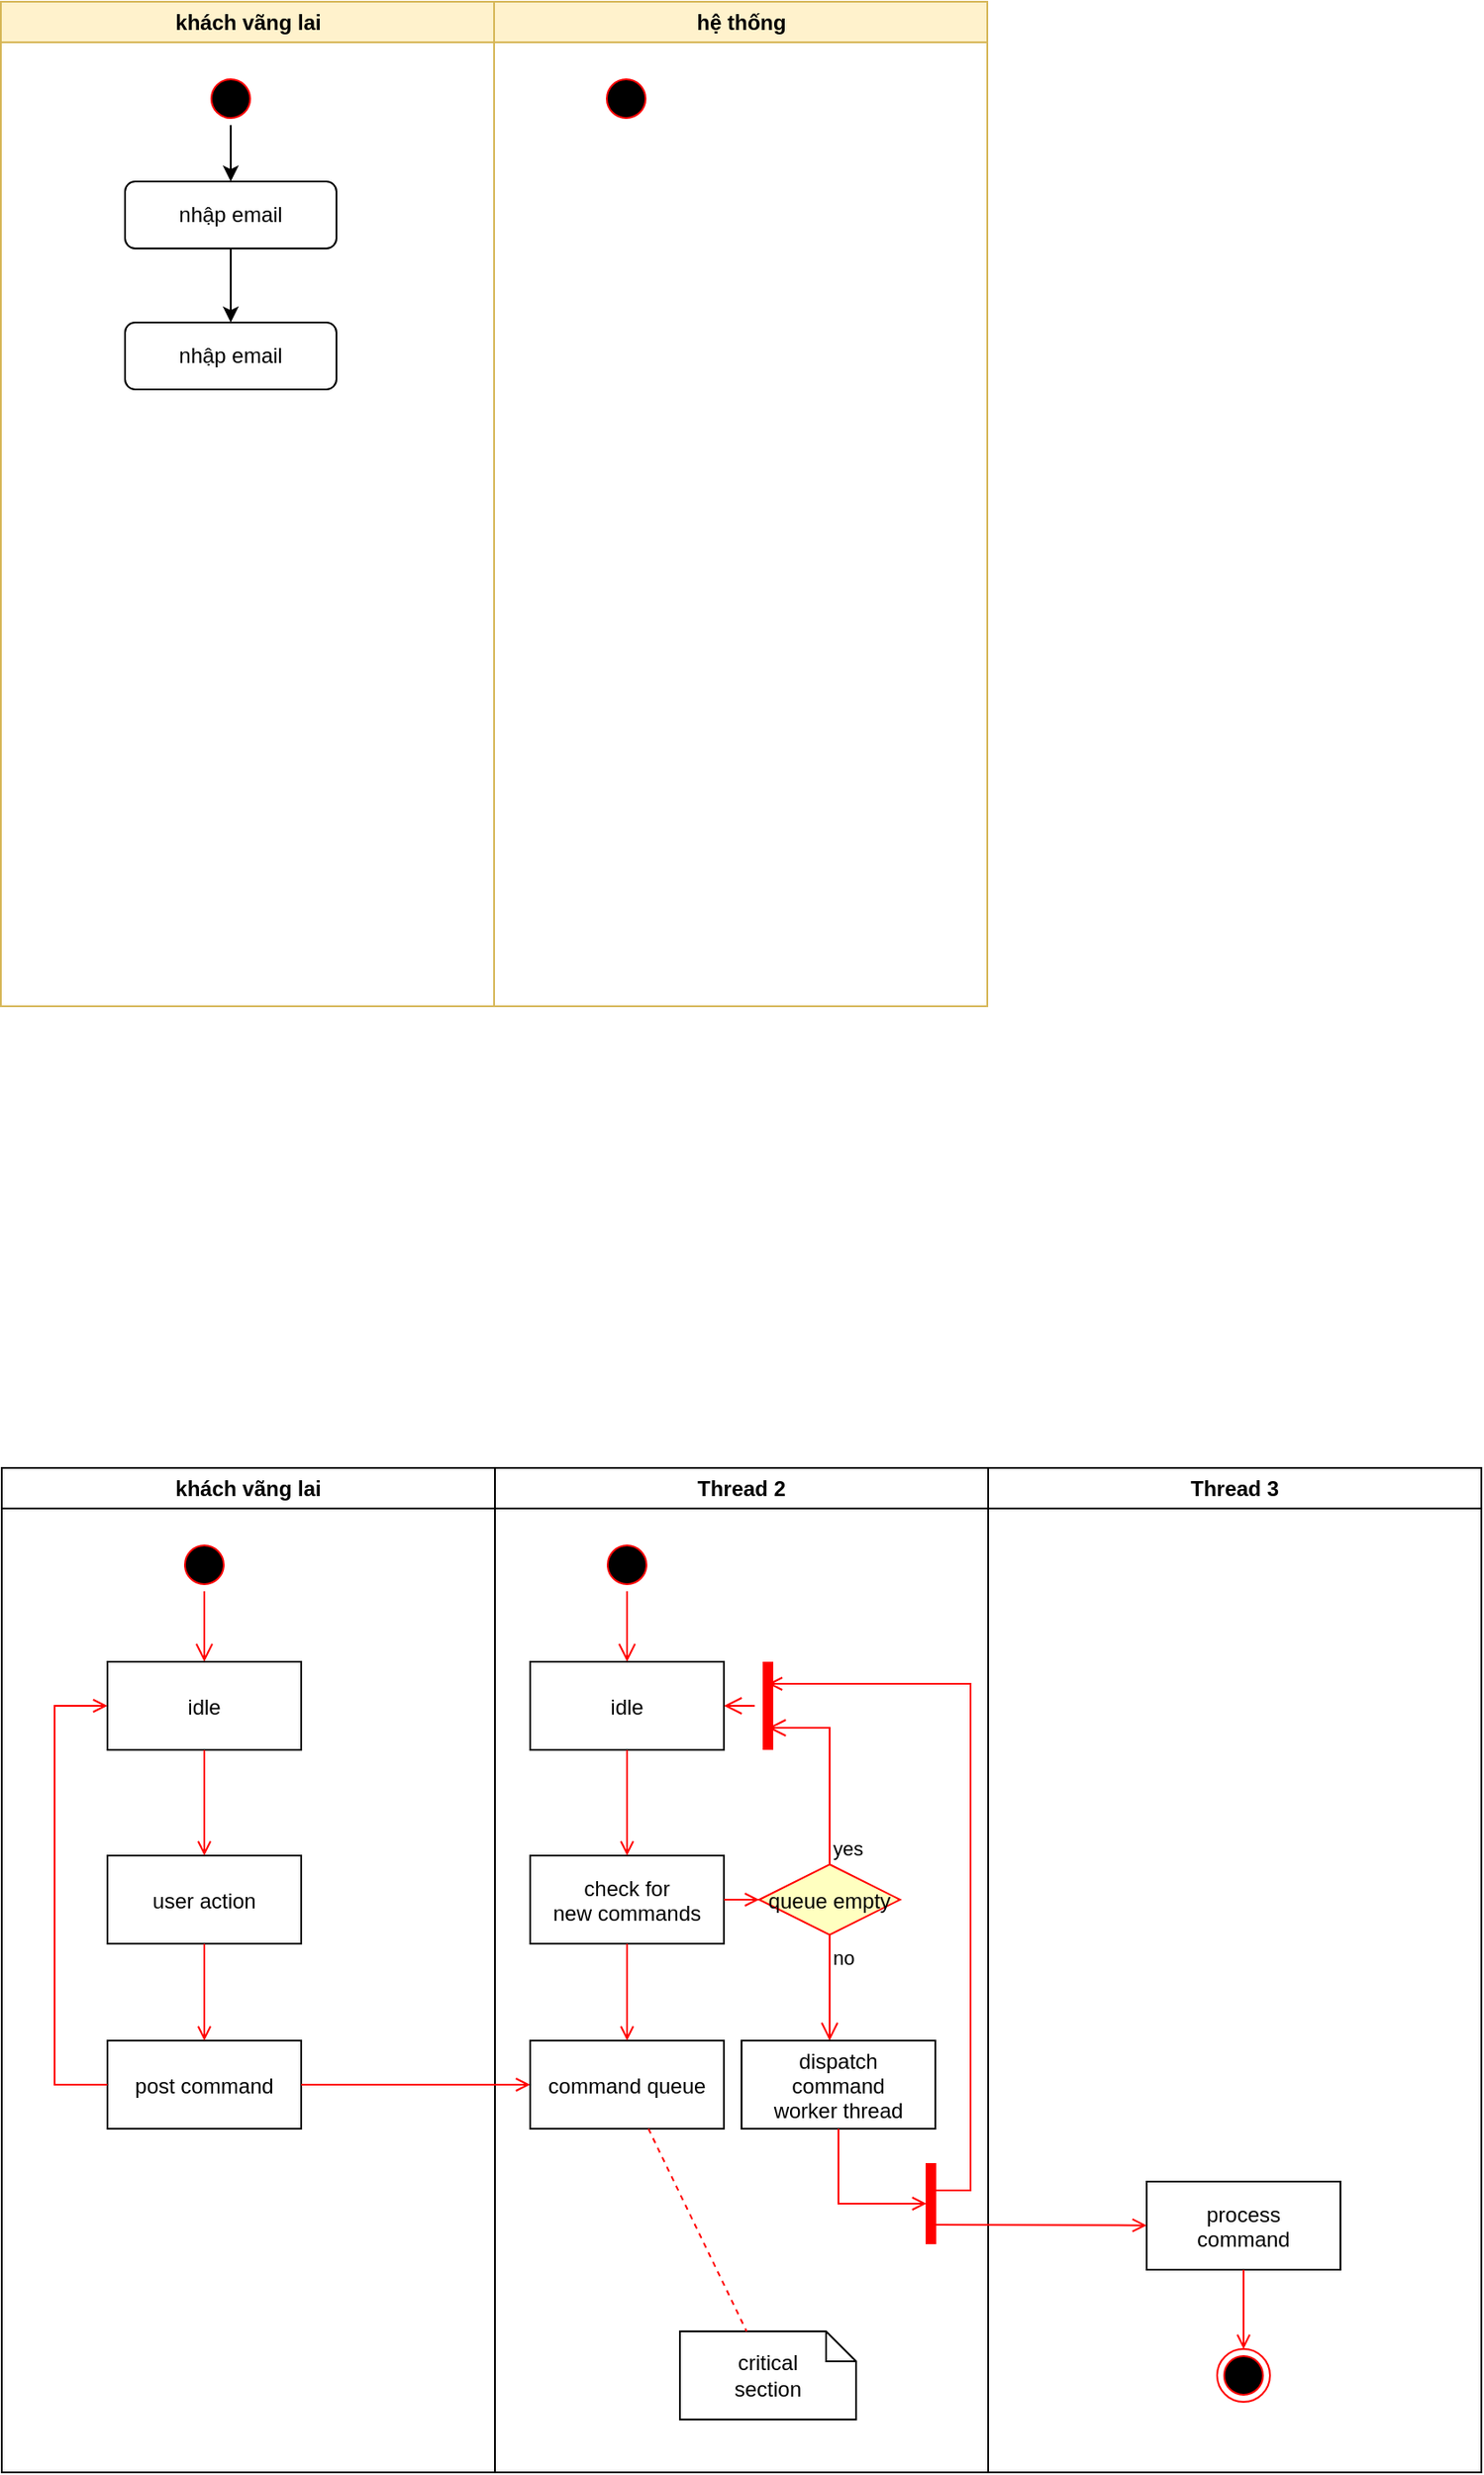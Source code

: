 <mxfile version="22.1.3" type="github">
  <diagram name="Page-1" id="e7e014a7-5840-1c2e-5031-d8a46d1fe8dd">
    <mxGraphModel dx="1050" dy="541" grid="1" gridSize="10" guides="1" tooltips="1" connect="1" arrows="1" fold="1" page="1" pageScale="1" pageWidth="1169" pageHeight="826" background="none" math="0" shadow="0">
      <root>
        <mxCell id="0" />
        <mxCell id="1" parent="0" />
        <mxCell id="2" value="khách vãng lai" style="swimlane;whiteSpace=wrap;fillColor=#fff2cc;strokeColor=#d6b656;" parent="1" vertex="1">
          <mxGeometry x="164.5" y="128" width="280" height="570" as="geometry" />
        </mxCell>
        <mxCell id="KYzLp7zjKM8vXgxondFM-78" value="" style="edgeStyle=orthogonalEdgeStyle;rounded=0;orthogonalLoop=1;jettySize=auto;html=1;" edge="1" parent="2" source="5" target="KYzLp7zjKM8vXgxondFM-76">
          <mxGeometry relative="1" as="geometry" />
        </mxCell>
        <mxCell id="5" value="" style="ellipse;shape=startState;fillColor=#000000;strokeColor=#ff0000;" parent="2" vertex="1">
          <mxGeometry x="115.5" y="40" width="30" height="30" as="geometry" />
        </mxCell>
        <mxCell id="KYzLp7zjKM8vXgxondFM-80" value="" style="edgeStyle=orthogonalEdgeStyle;rounded=0;orthogonalLoop=1;jettySize=auto;html=1;" edge="1" parent="2" source="KYzLp7zjKM8vXgxondFM-76" target="KYzLp7zjKM8vXgxondFM-79">
          <mxGeometry relative="1" as="geometry" />
        </mxCell>
        <mxCell id="KYzLp7zjKM8vXgxondFM-76" value="nhập email" style="rounded=1;whiteSpace=wrap;html=1;" vertex="1" parent="2">
          <mxGeometry x="70.5" y="102" width="120" height="38" as="geometry" />
        </mxCell>
        <mxCell id="KYzLp7zjKM8vXgxondFM-79" value="nhập email" style="rounded=1;whiteSpace=wrap;html=1;" vertex="1" parent="2">
          <mxGeometry x="70.5" y="182" width="120" height="38" as="geometry" />
        </mxCell>
        <mxCell id="3" value="hệ thống" style="swimlane;whiteSpace=wrap;fillColor=#fff2cc;strokeColor=#d6b656;" parent="1" vertex="1">
          <mxGeometry x="444.5" y="128" width="280" height="570" as="geometry" />
        </mxCell>
        <mxCell id="13" value="" style="ellipse;shape=startState;fillColor=#000000;strokeColor=#ff0000;" parent="3" vertex="1">
          <mxGeometry x="60" y="40" width="30" height="30" as="geometry" />
        </mxCell>
        <mxCell id="KYzLp7zjKM8vXgxondFM-41" value="khách vãng lai" style="swimlane;whiteSpace=wrap" vertex="1" parent="1">
          <mxGeometry x="165" y="960" width="280" height="570" as="geometry" />
        </mxCell>
        <mxCell id="KYzLp7zjKM8vXgxondFM-42" value="" style="ellipse;shape=startState;fillColor=#000000;strokeColor=#ff0000;" vertex="1" parent="KYzLp7zjKM8vXgxondFM-41">
          <mxGeometry x="100" y="40" width="30" height="30" as="geometry" />
        </mxCell>
        <mxCell id="KYzLp7zjKM8vXgxondFM-43" value="" style="edgeStyle=elbowEdgeStyle;elbow=horizontal;verticalAlign=bottom;endArrow=open;endSize=8;strokeColor=#FF0000;endFill=1;rounded=0" edge="1" parent="KYzLp7zjKM8vXgxondFM-41" source="KYzLp7zjKM8vXgxondFM-42" target="KYzLp7zjKM8vXgxondFM-44">
          <mxGeometry x="100" y="40" as="geometry">
            <mxPoint x="115" y="110" as="targetPoint" />
          </mxGeometry>
        </mxCell>
        <mxCell id="KYzLp7zjKM8vXgxondFM-44" value="idle" style="" vertex="1" parent="KYzLp7zjKM8vXgxondFM-41">
          <mxGeometry x="60" y="110" width="110" height="50" as="geometry" />
        </mxCell>
        <mxCell id="KYzLp7zjKM8vXgxondFM-45" value="user action" style="" vertex="1" parent="KYzLp7zjKM8vXgxondFM-41">
          <mxGeometry x="60" y="220" width="110" height="50" as="geometry" />
        </mxCell>
        <mxCell id="KYzLp7zjKM8vXgxondFM-46" value="" style="endArrow=open;strokeColor=#FF0000;endFill=1;rounded=0" edge="1" parent="KYzLp7zjKM8vXgxondFM-41" source="KYzLp7zjKM8vXgxondFM-44" target="KYzLp7zjKM8vXgxondFM-45">
          <mxGeometry relative="1" as="geometry" />
        </mxCell>
        <mxCell id="KYzLp7zjKM8vXgxondFM-47" value="post command" style="" vertex="1" parent="KYzLp7zjKM8vXgxondFM-41">
          <mxGeometry x="60" y="325" width="110" height="50" as="geometry" />
        </mxCell>
        <mxCell id="KYzLp7zjKM8vXgxondFM-48" value="" style="endArrow=open;strokeColor=#FF0000;endFill=1;rounded=0" edge="1" parent="KYzLp7zjKM8vXgxondFM-41" source="KYzLp7zjKM8vXgxondFM-45" target="KYzLp7zjKM8vXgxondFM-47">
          <mxGeometry relative="1" as="geometry" />
        </mxCell>
        <mxCell id="KYzLp7zjKM8vXgxondFM-49" value="" style="edgeStyle=elbowEdgeStyle;elbow=horizontal;strokeColor=#FF0000;endArrow=open;endFill=1;rounded=0" edge="1" parent="KYzLp7zjKM8vXgxondFM-41" source="KYzLp7zjKM8vXgxondFM-47" target="KYzLp7zjKM8vXgxondFM-44">
          <mxGeometry width="100" height="100" relative="1" as="geometry">
            <mxPoint x="160" y="290" as="sourcePoint" />
            <mxPoint x="260" y="190" as="targetPoint" />
            <Array as="points">
              <mxPoint x="30" y="250" />
            </Array>
          </mxGeometry>
        </mxCell>
        <mxCell id="KYzLp7zjKM8vXgxondFM-50" value="Thread 2" style="swimlane;whiteSpace=wrap" vertex="1" parent="1">
          <mxGeometry x="445" y="960" width="280" height="570" as="geometry" />
        </mxCell>
        <mxCell id="KYzLp7zjKM8vXgxondFM-51" value="" style="ellipse;shape=startState;fillColor=#000000;strokeColor=#ff0000;" vertex="1" parent="KYzLp7zjKM8vXgxondFM-50">
          <mxGeometry x="60" y="40" width="30" height="30" as="geometry" />
        </mxCell>
        <mxCell id="KYzLp7zjKM8vXgxondFM-52" value="" style="edgeStyle=elbowEdgeStyle;elbow=horizontal;verticalAlign=bottom;endArrow=open;endSize=8;strokeColor=#FF0000;endFill=1;rounded=0" edge="1" parent="KYzLp7zjKM8vXgxondFM-50" source="KYzLp7zjKM8vXgxondFM-51" target="KYzLp7zjKM8vXgxondFM-53">
          <mxGeometry x="40" y="20" as="geometry">
            <mxPoint x="55" y="90" as="targetPoint" />
          </mxGeometry>
        </mxCell>
        <mxCell id="KYzLp7zjKM8vXgxondFM-53" value="idle" style="" vertex="1" parent="KYzLp7zjKM8vXgxondFM-50">
          <mxGeometry x="20" y="110" width="110" height="50" as="geometry" />
        </mxCell>
        <mxCell id="KYzLp7zjKM8vXgxondFM-54" value="check for &#xa;new commands" style="" vertex="1" parent="KYzLp7zjKM8vXgxondFM-50">
          <mxGeometry x="20" y="220" width="110" height="50" as="geometry" />
        </mxCell>
        <mxCell id="KYzLp7zjKM8vXgxondFM-55" value="" style="endArrow=open;strokeColor=#FF0000;endFill=1;rounded=0" edge="1" parent="KYzLp7zjKM8vXgxondFM-50" source="KYzLp7zjKM8vXgxondFM-53" target="KYzLp7zjKM8vXgxondFM-54">
          <mxGeometry relative="1" as="geometry" />
        </mxCell>
        <mxCell id="KYzLp7zjKM8vXgxondFM-56" value="command queue" style="" vertex="1" parent="KYzLp7zjKM8vXgxondFM-50">
          <mxGeometry x="20" y="325" width="110" height="50" as="geometry" />
        </mxCell>
        <mxCell id="KYzLp7zjKM8vXgxondFM-57" value="" style="endArrow=open;strokeColor=#FF0000;endFill=1;rounded=0" edge="1" parent="KYzLp7zjKM8vXgxondFM-50" source="KYzLp7zjKM8vXgxondFM-54" target="KYzLp7zjKM8vXgxondFM-56">
          <mxGeometry relative="1" as="geometry" />
        </mxCell>
        <mxCell id="KYzLp7zjKM8vXgxondFM-58" value="queue empty" style="rhombus;fillColor=#ffffc0;strokeColor=#ff0000;" vertex="1" parent="KYzLp7zjKM8vXgxondFM-50">
          <mxGeometry x="150" y="225" width="80" height="40" as="geometry" />
        </mxCell>
        <mxCell id="KYzLp7zjKM8vXgxondFM-59" value="yes" style="edgeStyle=elbowEdgeStyle;elbow=horizontal;align=left;verticalAlign=bottom;endArrow=open;endSize=8;strokeColor=#FF0000;exitX=0.5;exitY=0;endFill=1;rounded=0;entryX=0.75;entryY=0.5;entryPerimeter=0" edge="1" parent="KYzLp7zjKM8vXgxondFM-50" source="KYzLp7zjKM8vXgxondFM-58" target="KYzLp7zjKM8vXgxondFM-62">
          <mxGeometry x="-1" relative="1" as="geometry">
            <mxPoint x="160" y="150" as="targetPoint" />
            <Array as="points">
              <mxPoint x="190" y="180" />
            </Array>
          </mxGeometry>
        </mxCell>
        <mxCell id="KYzLp7zjKM8vXgxondFM-60" value="no" style="edgeStyle=elbowEdgeStyle;elbow=horizontal;align=left;verticalAlign=top;endArrow=open;endSize=8;strokeColor=#FF0000;endFill=1;rounded=0" edge="1" parent="KYzLp7zjKM8vXgxondFM-50" source="KYzLp7zjKM8vXgxondFM-58" target="KYzLp7zjKM8vXgxondFM-64">
          <mxGeometry x="-1" relative="1" as="geometry">
            <mxPoint x="190" y="305" as="targetPoint" />
          </mxGeometry>
        </mxCell>
        <mxCell id="KYzLp7zjKM8vXgxondFM-61" value="" style="endArrow=open;strokeColor=#FF0000;endFill=1;rounded=0" edge="1" parent="KYzLp7zjKM8vXgxondFM-50" source="KYzLp7zjKM8vXgxondFM-54" target="KYzLp7zjKM8vXgxondFM-58">
          <mxGeometry relative="1" as="geometry" />
        </mxCell>
        <mxCell id="KYzLp7zjKM8vXgxondFM-62" value="" style="shape=line;strokeWidth=6;strokeColor=#ff0000;rotation=90" vertex="1" parent="KYzLp7zjKM8vXgxondFM-50">
          <mxGeometry x="130" y="127.5" width="50" height="15" as="geometry" />
        </mxCell>
        <mxCell id="KYzLp7zjKM8vXgxondFM-63" value="" style="edgeStyle=elbowEdgeStyle;elbow=horizontal;verticalAlign=bottom;endArrow=open;endSize=8;strokeColor=#FF0000;endFill=1;rounded=0" edge="1" parent="KYzLp7zjKM8vXgxondFM-50" source="KYzLp7zjKM8vXgxondFM-62" target="KYzLp7zjKM8vXgxondFM-53">
          <mxGeometry x="130" y="90" as="geometry">
            <mxPoint x="230" y="140" as="targetPoint" />
          </mxGeometry>
        </mxCell>
        <mxCell id="KYzLp7zjKM8vXgxondFM-64" value="dispatch&#xa;command&#xa;worker thread" style="" vertex="1" parent="KYzLp7zjKM8vXgxondFM-50">
          <mxGeometry x="140" y="325" width="110" height="50" as="geometry" />
        </mxCell>
        <mxCell id="KYzLp7zjKM8vXgxondFM-65" value="critical&#xa;section" style="shape=note;whiteSpace=wrap;size=17" vertex="1" parent="KYzLp7zjKM8vXgxondFM-50">
          <mxGeometry x="105" y="490" width="100" height="50" as="geometry" />
        </mxCell>
        <mxCell id="KYzLp7zjKM8vXgxondFM-66" value="" style="endArrow=none;strokeColor=#FF0000;endFill=0;rounded=0;dashed=1" edge="1" parent="KYzLp7zjKM8vXgxondFM-50" source="KYzLp7zjKM8vXgxondFM-56" target="KYzLp7zjKM8vXgxondFM-65">
          <mxGeometry relative="1" as="geometry" />
        </mxCell>
        <mxCell id="KYzLp7zjKM8vXgxondFM-67" value="" style="whiteSpace=wrap;strokeColor=#FF0000;fillColor=#FF0000" vertex="1" parent="KYzLp7zjKM8vXgxondFM-50">
          <mxGeometry x="245" y="395" width="5" height="45" as="geometry" />
        </mxCell>
        <mxCell id="KYzLp7zjKM8vXgxondFM-68" value="" style="edgeStyle=elbowEdgeStyle;elbow=horizontal;entryX=0;entryY=0.5;strokeColor=#FF0000;endArrow=open;endFill=1;rounded=0" edge="1" parent="KYzLp7zjKM8vXgxondFM-50" source="KYzLp7zjKM8vXgxondFM-64" target="KYzLp7zjKM8vXgxondFM-67">
          <mxGeometry width="100" height="100" relative="1" as="geometry">
            <mxPoint x="60" y="480" as="sourcePoint" />
            <mxPoint x="160" y="380" as="targetPoint" />
            <Array as="points">
              <mxPoint x="195" y="400" />
            </Array>
          </mxGeometry>
        </mxCell>
        <mxCell id="KYzLp7zjKM8vXgxondFM-69" value="Thread 3" style="swimlane;whiteSpace=wrap" vertex="1" parent="1">
          <mxGeometry x="725" y="960" width="280" height="570" as="geometry" />
        </mxCell>
        <mxCell id="KYzLp7zjKM8vXgxondFM-70" value="process&#xa;command" style="" vertex="1" parent="KYzLp7zjKM8vXgxondFM-69">
          <mxGeometry x="90" y="405" width="110" height="50" as="geometry" />
        </mxCell>
        <mxCell id="KYzLp7zjKM8vXgxondFM-71" value="" style="edgeStyle=elbowEdgeStyle;elbow=horizontal;strokeColor=#FF0000;endArrow=open;endFill=1;rounded=0;entryX=0.25;entryY=0.5;entryPerimeter=0" edge="1" parent="KYzLp7zjKM8vXgxondFM-69" target="KYzLp7zjKM8vXgxondFM-62">
          <mxGeometry width="100" height="100" relative="1" as="geometry">
            <mxPoint x="-30" y="410" as="sourcePoint" />
            <mxPoint x="-120" y="120" as="targetPoint" />
            <Array as="points">
              <mxPoint x="-10" y="135" />
            </Array>
          </mxGeometry>
        </mxCell>
        <mxCell id="KYzLp7zjKM8vXgxondFM-72" value="" style="edgeStyle=none;strokeColor=#FF0000;endArrow=open;endFill=1;rounded=0" edge="1" parent="KYzLp7zjKM8vXgxondFM-69" target="KYzLp7zjKM8vXgxondFM-70">
          <mxGeometry width="100" height="100" relative="1" as="geometry">
            <mxPoint x="-30" y="429.5" as="sourcePoint" />
            <mxPoint x="90" y="429.5" as="targetPoint" />
          </mxGeometry>
        </mxCell>
        <mxCell id="KYzLp7zjKM8vXgxondFM-73" value="" style="ellipse;shape=endState;fillColor=#000000;strokeColor=#ff0000" vertex="1" parent="KYzLp7zjKM8vXgxondFM-69">
          <mxGeometry x="130" y="500" width="30" height="30" as="geometry" />
        </mxCell>
        <mxCell id="KYzLp7zjKM8vXgxondFM-74" value="" style="endArrow=open;strokeColor=#FF0000;endFill=1;rounded=0" edge="1" parent="KYzLp7zjKM8vXgxondFM-69" source="KYzLp7zjKM8vXgxondFM-70" target="KYzLp7zjKM8vXgxondFM-73">
          <mxGeometry relative="1" as="geometry" />
        </mxCell>
        <mxCell id="KYzLp7zjKM8vXgxondFM-75" value="" style="endArrow=open;strokeColor=#FF0000;endFill=1;rounded=0" edge="1" parent="1" source="KYzLp7zjKM8vXgxondFM-47" target="KYzLp7zjKM8vXgxondFM-56">
          <mxGeometry relative="1" as="geometry" />
        </mxCell>
      </root>
    </mxGraphModel>
  </diagram>
</mxfile>
